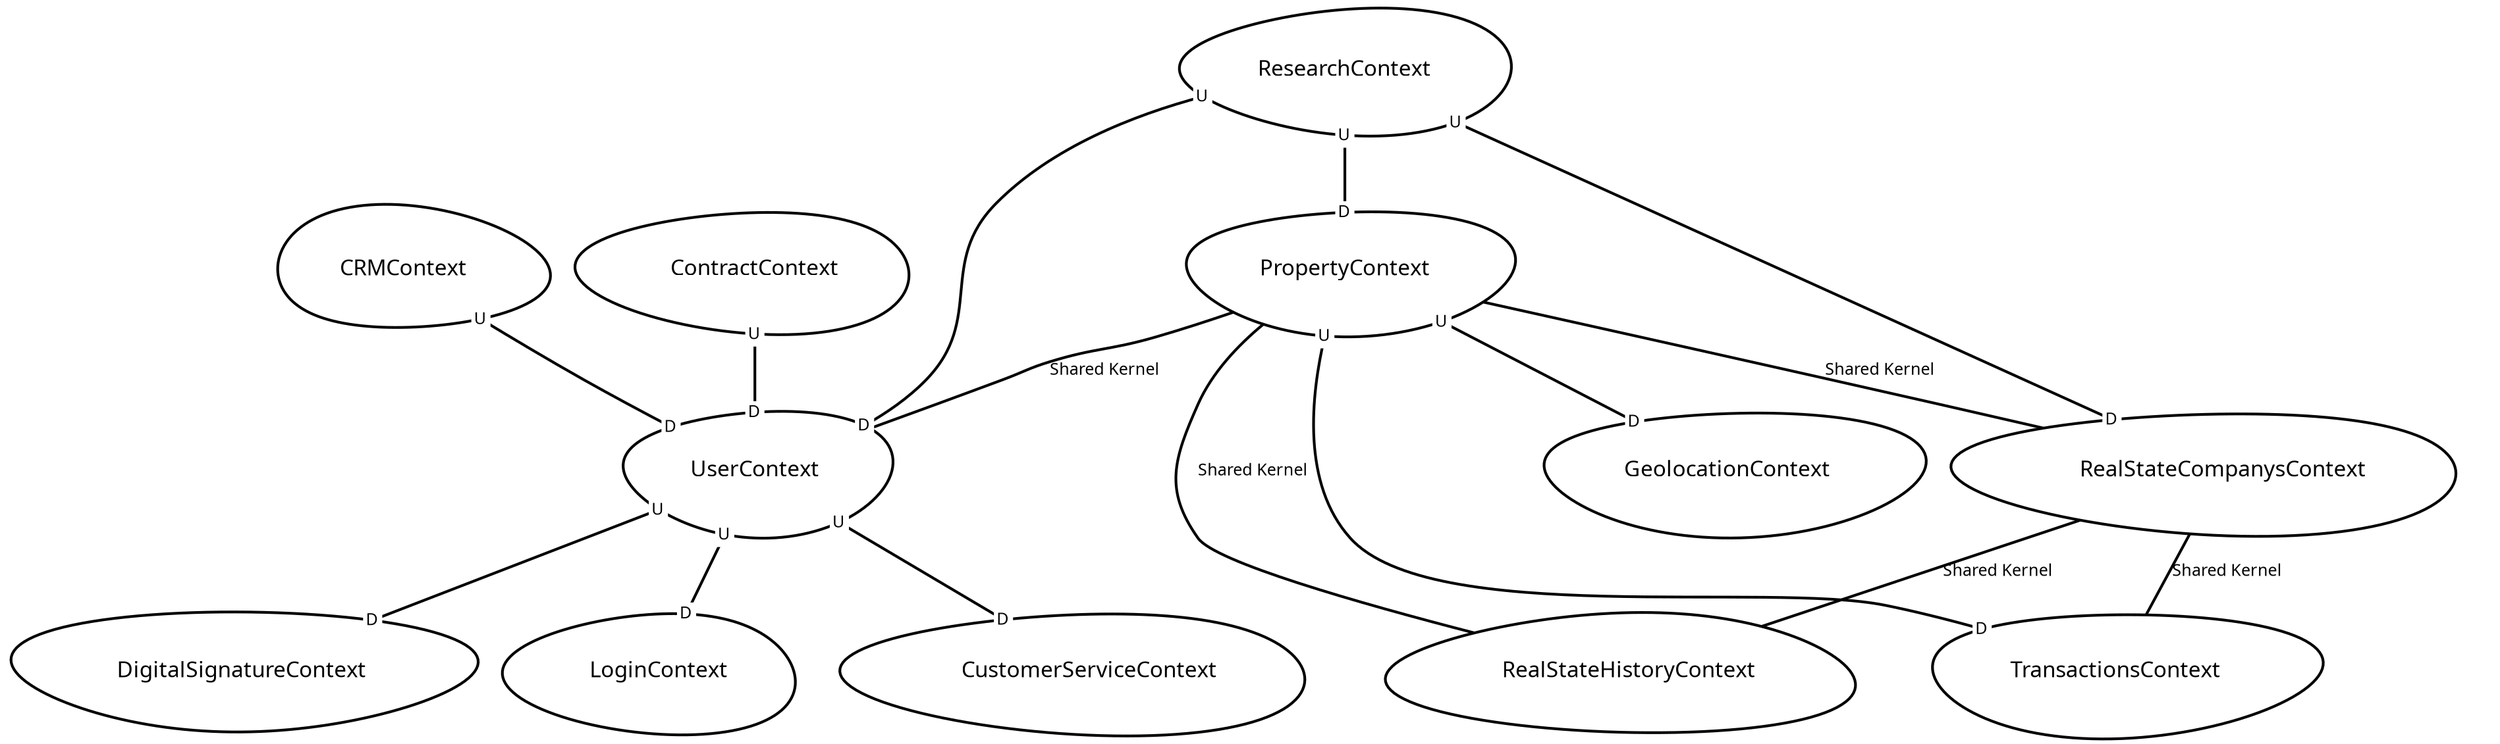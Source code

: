 digraph "ContextMapGraph" {
graph ["imagepath"="/tmp/GraphvizJava"]
"CRMContext" ["margin"="0.3","orientation"="139","shape"="egg","fontsize"="16","style"="bold","label"="CRMContext\n","fontname"="sans-serif"]
"UserContext" ["margin"="0.3","orientation"="70","shape"="egg","fontsize"="16","style"="bold","label"="UserContext\n","fontname"="sans-serif"]
"DigitalSignatureContext" ["margin"="0.3","orientation"="176","shape"="egg","fontsize"="16","style"="bold","label"="DigitalSignatureContext\n","fontname"="sans-serif"]
"LoginContext" ["margin"="0.3","orientation"="334","shape"="egg","fontsize"="16","style"="bold","label"="LoginContext\n","fontname"="sans-serif"]
"CustomerServiceContext" ["margin"="0.3","orientation"="329","shape"="egg","fontsize"="16","style"="bold","label"="CustomerServiceContext\n","fontname"="sans-serif"]
"ContractContext" ["margin"="0.3","orientation"="325","shape"="egg","fontsize"="16","style"="bold","label"="ContractContext\n","fontname"="sans-serif"]
"GeolocationContext" ["margin"="0.3","orientation"="63","shape"="egg","fontsize"="16","style"="bold","label"="GeolocationContext\n","fontname"="sans-serif"]
"PropertyContext" ["margin"="0.3","orientation"="64","shape"="egg","fontsize"="16","style"="bold","label"="PropertyContext\n","fontname"="sans-serif"]
"RealStateCompanysContext" ["margin"="0.3","orientation"="321","shape"="egg","fontsize"="16","style"="bold","label"="RealStateCompanysContext\n","fontname"="sans-serif"]
"TransactionsContext" ["margin"="0.3","orientation"="53","shape"="egg","fontsize"="16","style"="bold","label"="TransactionsContext\n","fontname"="sans-serif"]
"RealStateHistoryContext" ["margin"="0.3","orientation"="348","shape"="egg","fontsize"="16","style"="bold","label"="RealStateHistoryContext\n","fontname"="sans-serif"]
"ResearchContext" ["margin"="0.3","orientation"="83","shape"="egg","fontsize"="16","style"="bold","label"="ResearchContext\n","fontname"="sans-serif"]
"CRMContext" -> "UserContext" ["headlabel"=<<table cellspacing="0" cellborder="0" border="0">
<tr><td bgcolor="white">D</td></tr>
</table>>,"labeldistance"="0","fontsize"="12","taillabel"=<<table cellspacing="0" cellborder="0" border="0">
<tr><td bgcolor="white">U</td></tr>
</table>>,"style"="bold","label"="                                        ","dir"="none","fontname"="sans-serif"]
"UserContext" -> "DigitalSignatureContext" ["headlabel"=<<table cellspacing="0" cellborder="0" border="0">
<tr><td bgcolor="white">D</td></tr>
</table>>,"labeldistance"="0","fontsize"="12","taillabel"=<<table cellspacing="0" cellborder="0" border="0">
<tr><td bgcolor="white">U</td></tr>
</table>>,"style"="bold","label"="                                        ","dir"="none","fontname"="sans-serif"]
"UserContext" -> "LoginContext" ["headlabel"=<<table cellspacing="0" cellborder="0" border="0">
<tr><td bgcolor="white">D</td></tr>
</table>>,"labeldistance"="0","fontsize"="12","taillabel"=<<table cellspacing="0" cellborder="0" border="0">
<tr><td bgcolor="white">U</td></tr>
</table>>,"style"="bold","label"="                                        ","dir"="none","fontname"="sans-serif"]
"UserContext" -> "CustomerServiceContext" ["headlabel"=<<table cellspacing="0" cellborder="0" border="0">
<tr><td bgcolor="white">D</td></tr>
</table>>,"labeldistance"="0","fontsize"="12","taillabel"=<<table cellspacing="0" cellborder="0" border="0">
<tr><td bgcolor="white">U</td></tr>
</table>>,"style"="bold","label"="                                        ","dir"="none","fontname"="sans-serif"]
"ContractContext" -> "UserContext" ["headlabel"=<<table cellspacing="0" cellborder="0" border="0">
<tr><td bgcolor="white">D</td></tr>
</table>>,"labeldistance"="0","fontsize"="12","taillabel"=<<table cellspacing="0" cellborder="0" border="0">
<tr><td bgcolor="white">U</td></tr>
</table>>,"style"="bold","label"="                                        ","dir"="none","fontname"="sans-serif"]
"PropertyContext" -> "UserContext" ["fontsize"="12","style"="bold","label"="Shared Kernel","dir"="none","fontname"="sans-serif"]
"PropertyContext" -> "RealStateCompanysContext" ["fontsize"="12","style"="bold","label"="Shared Kernel","dir"="none","fontname"="sans-serif"]
"PropertyContext" -> "TransactionsContext" ["headlabel"=<<table cellspacing="0" cellborder="0" border="0">
<tr><td bgcolor="white">D</td></tr>
</table>>,"labeldistance"="0","fontsize"="12","taillabel"=<<table cellspacing="0" cellborder="0" border="0">
<tr><td bgcolor="white">U</td></tr>
</table>>,"style"="bold","label"="                                        ","dir"="none","fontname"="sans-serif"]
"PropertyContext" -> "GeolocationContext" ["headlabel"=<<table cellspacing="0" cellborder="0" border="0">
<tr><td bgcolor="white">D</td></tr>
</table>>,"labeldistance"="0","fontsize"="12","taillabel"=<<table cellspacing="0" cellborder="0" border="0">
<tr><td bgcolor="white">U</td></tr>
</table>>,"style"="bold","label"="                                        ","dir"="none","fontname"="sans-serif"]
"PropertyContext" -> "RealStateHistoryContext" ["fontsize"="12","style"="bold","label"="Shared Kernel","dir"="none","fontname"="sans-serif"]
"RealStateCompanysContext" -> "TransactionsContext" ["fontsize"="12","style"="bold","label"="Shared Kernel","dir"="none","fontname"="sans-serif"]
"RealStateCompanysContext" -> "RealStateHistoryContext" ["fontsize"="12","style"="bold","label"="Shared Kernel","dir"="none","fontname"="sans-serif"]
"ResearchContext" -> "RealStateCompanysContext" ["headlabel"=<<table cellspacing="0" cellborder="0" border="0">
<tr><td bgcolor="white">D</td></tr>
</table>>,"labeldistance"="0","fontsize"="12","taillabel"=<<table cellspacing="0" cellborder="0" border="0">
<tr><td bgcolor="white">U</td></tr>
</table>>,"style"="bold","label"="                                        ","dir"="none","fontname"="sans-serif"]
"ResearchContext" -> "UserContext" ["headlabel"=<<table cellspacing="0" cellborder="0" border="0">
<tr><td bgcolor="white">D</td></tr>
</table>>,"labeldistance"="0","fontsize"="12","taillabel"=<<table cellspacing="0" cellborder="0" border="0">
<tr><td bgcolor="white">U</td></tr>
</table>>,"style"="bold","label"="                                        ","dir"="none","fontname"="sans-serif"]
"ResearchContext" -> "PropertyContext" ["headlabel"=<<table cellspacing="0" cellborder="0" border="0">
<tr><td bgcolor="white">D</td></tr>
</table>>,"labeldistance"="0","fontsize"="12","taillabel"=<<table cellspacing="0" cellborder="0" border="0">
<tr><td bgcolor="white">U</td></tr>
</table>>,"style"="bold","label"="                                        ","dir"="none","fontname"="sans-serif"]
}